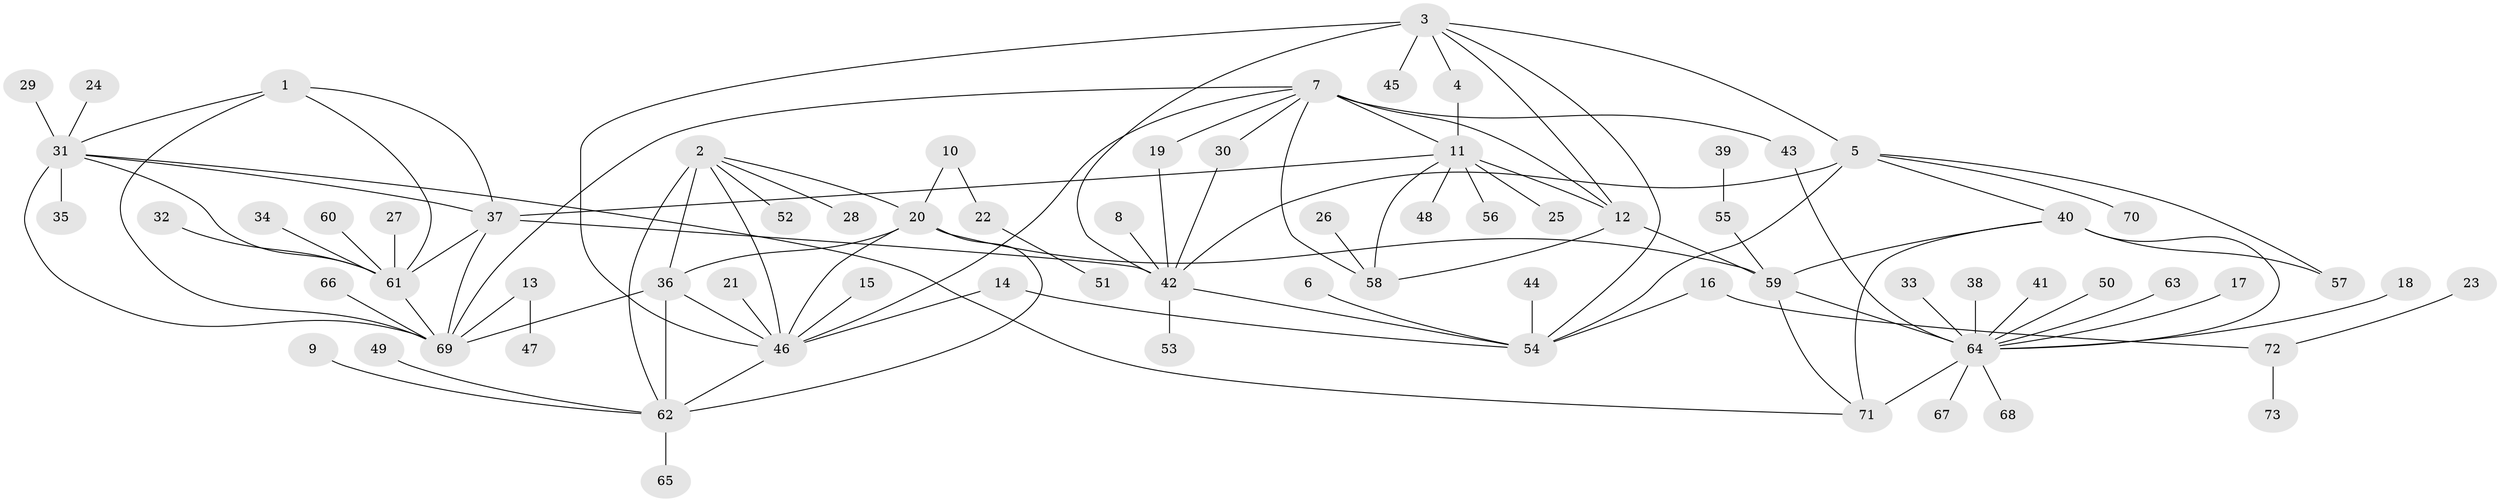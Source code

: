 // original degree distribution, {5: 0.016666666666666666, 10: 0.05, 7: 0.041666666666666664, 11: 0.03333333333333333, 8: 0.041666666666666664, 6: 0.041666666666666664, 9: 0.025, 2: 0.14166666666666666, 1: 0.5666666666666667, 3: 0.03333333333333333, 4: 0.008333333333333333}
// Generated by graph-tools (version 1.1) at 2025/37/03/04/25 23:37:31]
// undirected, 73 vertices, 106 edges
graph export_dot {
  node [color=gray90,style=filled];
  1;
  2;
  3;
  4;
  5;
  6;
  7;
  8;
  9;
  10;
  11;
  12;
  13;
  14;
  15;
  16;
  17;
  18;
  19;
  20;
  21;
  22;
  23;
  24;
  25;
  26;
  27;
  28;
  29;
  30;
  31;
  32;
  33;
  34;
  35;
  36;
  37;
  38;
  39;
  40;
  41;
  42;
  43;
  44;
  45;
  46;
  47;
  48;
  49;
  50;
  51;
  52;
  53;
  54;
  55;
  56;
  57;
  58;
  59;
  60;
  61;
  62;
  63;
  64;
  65;
  66;
  67;
  68;
  69;
  70;
  71;
  72;
  73;
  1 -- 31 [weight=2.0];
  1 -- 37 [weight=2.0];
  1 -- 61 [weight=2.0];
  1 -- 69 [weight=2.0];
  2 -- 20 [weight=1.0];
  2 -- 28 [weight=1.0];
  2 -- 36 [weight=1.0];
  2 -- 46 [weight=2.0];
  2 -- 52 [weight=1.0];
  2 -- 62 [weight=1.0];
  3 -- 4 [weight=1.0];
  3 -- 5 [weight=2.0];
  3 -- 12 [weight=1.0];
  3 -- 42 [weight=4.0];
  3 -- 45 [weight=1.0];
  3 -- 46 [weight=1.0];
  3 -- 54 [weight=2.0];
  4 -- 11 [weight=1.0];
  5 -- 40 [weight=1.0];
  5 -- 42 [weight=2.0];
  5 -- 54 [weight=1.0];
  5 -- 57 [weight=1.0];
  5 -- 70 [weight=1.0];
  6 -- 54 [weight=1.0];
  7 -- 11 [weight=2.0];
  7 -- 12 [weight=2.0];
  7 -- 19 [weight=1.0];
  7 -- 30 [weight=1.0];
  7 -- 43 [weight=1.0];
  7 -- 46 [weight=1.0];
  7 -- 58 [weight=1.0];
  7 -- 69 [weight=1.0];
  8 -- 42 [weight=1.0];
  9 -- 62 [weight=1.0];
  10 -- 20 [weight=1.0];
  10 -- 22 [weight=1.0];
  11 -- 12 [weight=4.0];
  11 -- 25 [weight=1.0];
  11 -- 37 [weight=1.0];
  11 -- 48 [weight=1.0];
  11 -- 56 [weight=1.0];
  11 -- 58 [weight=2.0];
  12 -- 58 [weight=2.0];
  12 -- 59 [weight=1.0];
  13 -- 47 [weight=1.0];
  13 -- 69 [weight=1.0];
  14 -- 46 [weight=1.0];
  14 -- 54 [weight=1.0];
  15 -- 46 [weight=1.0];
  16 -- 54 [weight=1.0];
  16 -- 72 [weight=1.0];
  17 -- 64 [weight=1.0];
  18 -- 64 [weight=1.0];
  19 -- 42 [weight=1.0];
  20 -- 36 [weight=1.0];
  20 -- 46 [weight=2.0];
  20 -- 59 [weight=1.0];
  20 -- 62 [weight=1.0];
  21 -- 46 [weight=1.0];
  22 -- 51 [weight=1.0];
  23 -- 72 [weight=1.0];
  24 -- 31 [weight=1.0];
  26 -- 58 [weight=1.0];
  27 -- 61 [weight=1.0];
  29 -- 31 [weight=1.0];
  30 -- 42 [weight=1.0];
  31 -- 35 [weight=1.0];
  31 -- 37 [weight=1.0];
  31 -- 61 [weight=1.0];
  31 -- 69 [weight=1.0];
  31 -- 71 [weight=1.0];
  32 -- 61 [weight=1.0];
  33 -- 64 [weight=1.0];
  34 -- 61 [weight=1.0];
  36 -- 46 [weight=2.0];
  36 -- 62 [weight=1.0];
  36 -- 69 [weight=1.0];
  37 -- 42 [weight=1.0];
  37 -- 61 [weight=1.0];
  37 -- 69 [weight=1.0];
  38 -- 64 [weight=1.0];
  39 -- 55 [weight=1.0];
  40 -- 57 [weight=1.0];
  40 -- 59 [weight=1.0];
  40 -- 64 [weight=3.0];
  40 -- 71 [weight=1.0];
  41 -- 64 [weight=1.0];
  42 -- 53 [weight=1.0];
  42 -- 54 [weight=2.0];
  43 -- 64 [weight=1.0];
  44 -- 54 [weight=1.0];
  46 -- 62 [weight=2.0];
  49 -- 62 [weight=1.0];
  50 -- 64 [weight=1.0];
  55 -- 59 [weight=1.0];
  59 -- 64 [weight=3.0];
  59 -- 71 [weight=1.0];
  60 -- 61 [weight=1.0];
  61 -- 69 [weight=1.0];
  62 -- 65 [weight=1.0];
  63 -- 64 [weight=1.0];
  64 -- 67 [weight=1.0];
  64 -- 68 [weight=1.0];
  64 -- 71 [weight=3.0];
  66 -- 69 [weight=1.0];
  72 -- 73 [weight=1.0];
}
